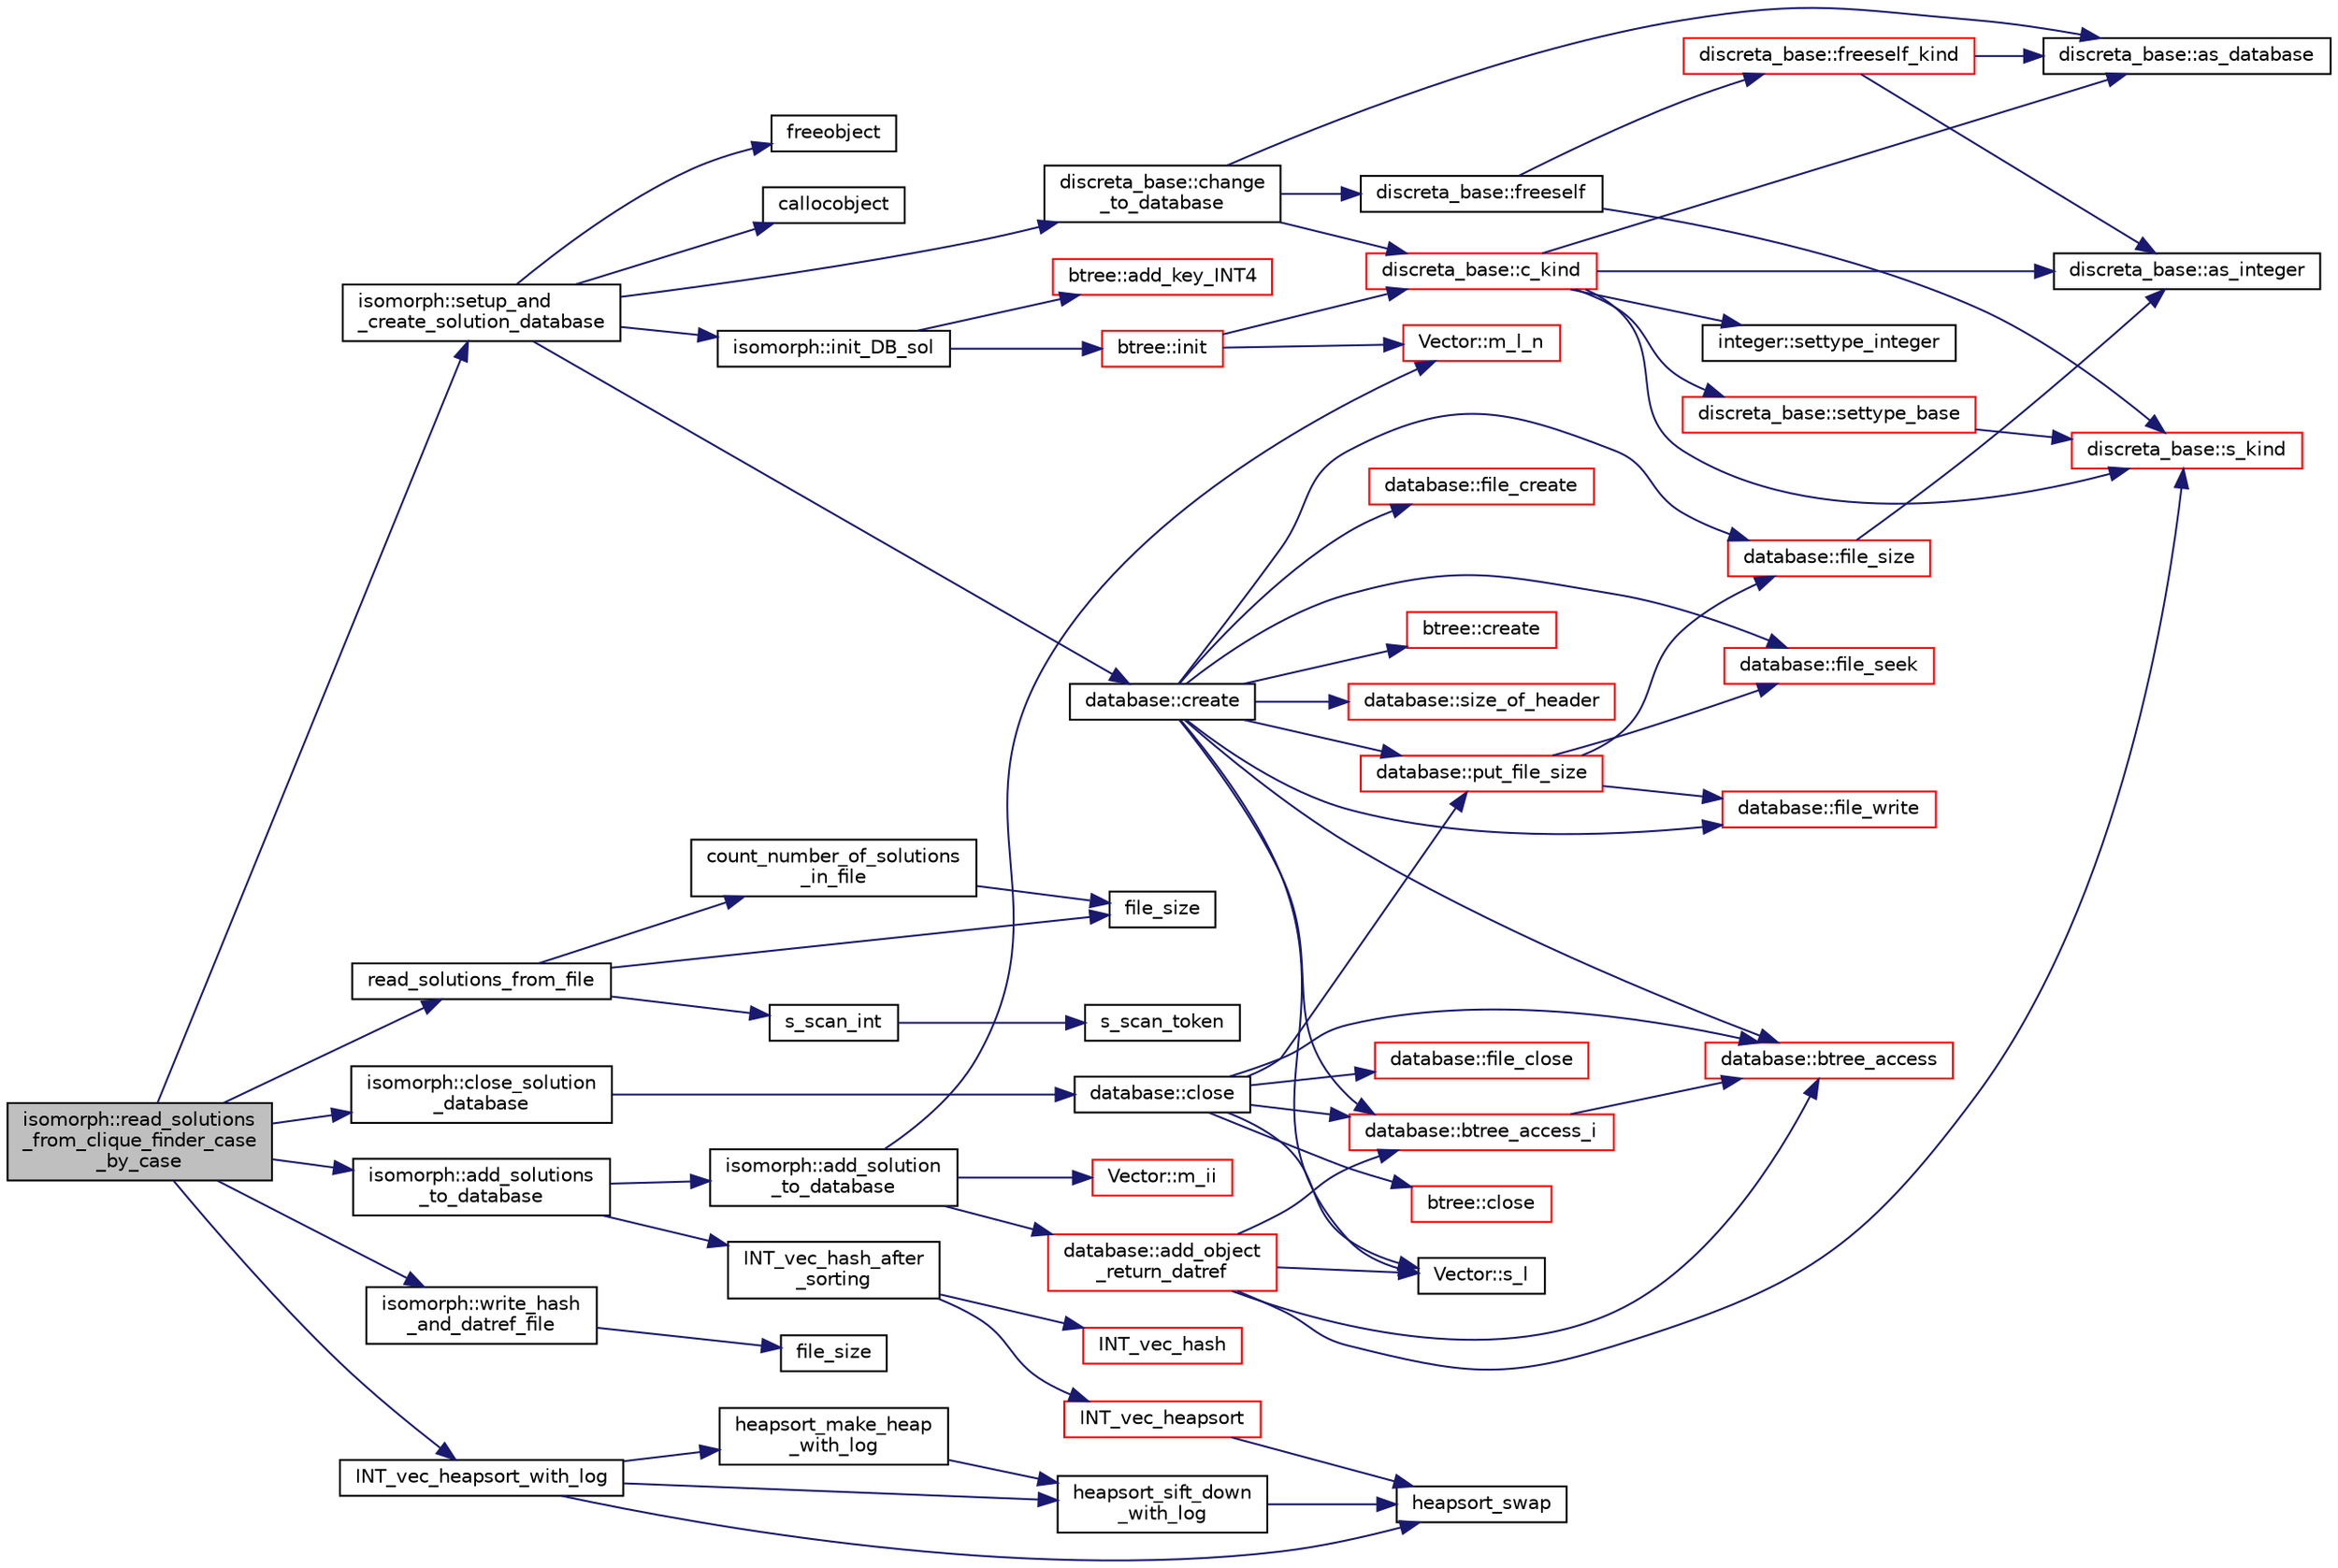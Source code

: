 digraph "isomorph::read_solutions_from_clique_finder_case_by_case"
{
  edge [fontname="Helvetica",fontsize="10",labelfontname="Helvetica",labelfontsize="10"];
  node [fontname="Helvetica",fontsize="10",shape=record];
  rankdir="LR";
  Node12380 [label="isomorph::read_solutions\l_from_clique_finder_case\l_by_case",height=0.2,width=0.4,color="black", fillcolor="grey75", style="filled", fontcolor="black"];
  Node12380 -> Node12381 [color="midnightblue",fontsize="10",style="solid",fontname="Helvetica"];
  Node12381 [label="isomorph::setup_and\l_create_solution_database",height=0.2,width=0.4,color="black", fillcolor="white", style="filled",URL="$d3/d5f/classisomorph.html#a810a22dfde3c43272107c743ec819b0e"];
  Node12381 -> Node12382 [color="midnightblue",fontsize="10",style="solid",fontname="Helvetica"];
  Node12382 [label="freeobject",height=0.2,width=0.4,color="black", fillcolor="white", style="filled",URL="$d9/d60/discreta_8h.html#a3bd8a0c7f8d0451709f6e310536ff2ae"];
  Node12381 -> Node12383 [color="midnightblue",fontsize="10",style="solid",fontname="Helvetica"];
  Node12383 [label="callocobject",height=0.2,width=0.4,color="black", fillcolor="white", style="filled",URL="$d9/d60/discreta_8h.html#a8bbcb8338d159223714097d10e94364d"];
  Node12381 -> Node12384 [color="midnightblue",fontsize="10",style="solid",fontname="Helvetica"];
  Node12384 [label="discreta_base::change\l_to_database",height=0.2,width=0.4,color="black", fillcolor="white", style="filled",URL="$d7/d71/classdiscreta__base.html#a9187fb1e0526e3d327b78bb19475ae40"];
  Node12384 -> Node12385 [color="midnightblue",fontsize="10",style="solid",fontname="Helvetica"];
  Node12385 [label="discreta_base::freeself",height=0.2,width=0.4,color="black", fillcolor="white", style="filled",URL="$d7/d71/classdiscreta__base.html#a9a3c9501a562293b5667c11b9174d6e5"];
  Node12385 -> Node12386 [color="midnightblue",fontsize="10",style="solid",fontname="Helvetica"];
  Node12386 [label="discreta_base::freeself_kind",height=0.2,width=0.4,color="red", fillcolor="white", style="filled",URL="$d7/d71/classdiscreta__base.html#a63a23ada2165b3838fab719ed458cec8"];
  Node12386 -> Node12394 [color="midnightblue",fontsize="10",style="solid",fontname="Helvetica"];
  Node12394 [label="discreta_base::as_integer",height=0.2,width=0.4,color="black", fillcolor="white", style="filled",URL="$d7/d71/classdiscreta__base.html#a00d7691eaf874fd283d942692fe8dd26"];
  Node12386 -> Node12425 [color="midnightblue",fontsize="10",style="solid",fontname="Helvetica"];
  Node12425 [label="discreta_base::as_database",height=0.2,width=0.4,color="black", fillcolor="white", style="filled",URL="$d7/d71/classdiscreta__base.html#ab055d39d58210a2b03ba3d33703b09a9"];
  Node12385 -> Node12388 [color="midnightblue",fontsize="10",style="solid",fontname="Helvetica"];
  Node12388 [label="discreta_base::s_kind",height=0.2,width=0.4,color="red", fillcolor="white", style="filled",URL="$d7/d71/classdiscreta__base.html#a8a830025c74adbbc3362418a7c2ba157"];
  Node12384 -> Node12433 [color="midnightblue",fontsize="10",style="solid",fontname="Helvetica"];
  Node12433 [label="discreta_base::c_kind",height=0.2,width=0.4,color="red", fillcolor="white", style="filled",URL="$d7/d71/classdiscreta__base.html#adc2ff61589c2d083688e7a43f333cb62"];
  Node12433 -> Node12434 [color="midnightblue",fontsize="10",style="solid",fontname="Helvetica"];
  Node12434 [label="discreta_base::settype_base",height=0.2,width=0.4,color="red", fillcolor="white", style="filled",URL="$d7/d71/classdiscreta__base.html#a4f42899a89447d1c3993ea07c38f8ad4"];
  Node12434 -> Node12388 [color="midnightblue",fontsize="10",style="solid",fontname="Helvetica"];
  Node12433 -> Node12394 [color="midnightblue",fontsize="10",style="solid",fontname="Helvetica"];
  Node12433 -> Node12435 [color="midnightblue",fontsize="10",style="solid",fontname="Helvetica"];
  Node12435 [label="integer::settype_integer",height=0.2,width=0.4,color="black", fillcolor="white", style="filled",URL="$d0/de5/classinteger.html#a6265c65ef311229acd513d748faba796"];
  Node12433 -> Node12425 [color="midnightblue",fontsize="10",style="solid",fontname="Helvetica"];
  Node12433 -> Node12388 [color="midnightblue",fontsize="10",style="solid",fontname="Helvetica"];
  Node12384 -> Node12425 [color="midnightblue",fontsize="10",style="solid",fontname="Helvetica"];
  Node12381 -> Node12456 [color="midnightblue",fontsize="10",style="solid",fontname="Helvetica"];
  Node12456 [label="isomorph::init_DB_sol",height=0.2,width=0.4,color="black", fillcolor="white", style="filled",URL="$d3/d5f/classisomorph.html#afd8d8a546fa9a7bc6f211b216e291039"];
  Node12456 -> Node12457 [color="midnightblue",fontsize="10",style="solid",fontname="Helvetica"];
  Node12457 [label="btree::init",height=0.2,width=0.4,color="red", fillcolor="white", style="filled",URL="$dd/db0/classbtree.html#a3c88706e9886f1f9bc142b511aeab642"];
  Node12457 -> Node12458 [color="midnightblue",fontsize="10",style="solid",fontname="Helvetica"];
  Node12458 [label="Vector::m_l_n",height=0.2,width=0.4,color="red", fillcolor="white", style="filled",URL="$d5/db2/class_vector.html#a5c7c126e6266ecdc832c5ce5bc1cca2f"];
  Node12457 -> Node12433 [color="midnightblue",fontsize="10",style="solid",fontname="Helvetica"];
  Node12456 -> Node12479 [color="midnightblue",fontsize="10",style="solid",fontname="Helvetica"];
  Node12479 [label="btree::add_key_INT4",height=0.2,width=0.4,color="red", fillcolor="white", style="filled",URL="$dd/db0/classbtree.html#a4c42710e5f8cb4e3991d591fe2ae6f42"];
  Node12381 -> Node12494 [color="midnightblue",fontsize="10",style="solid",fontname="Helvetica"];
  Node12494 [label="database::create",height=0.2,width=0.4,color="black", fillcolor="white", style="filled",URL="$db/d72/classdatabase.html#a41d486156468426370c803bea3976cf1"];
  Node12494 -> Node12495 [color="midnightblue",fontsize="10",style="solid",fontname="Helvetica"];
  Node12495 [label="database::size_of_header",height=0.2,width=0.4,color="red", fillcolor="white", style="filled",URL="$db/d72/classdatabase.html#a06a4fb255387e8bac32d98d365a90019"];
  Node12494 -> Node12497 [color="midnightblue",fontsize="10",style="solid",fontname="Helvetica"];
  Node12497 [label="database::file_create",height=0.2,width=0.4,color="red", fillcolor="white", style="filled",URL="$db/d72/classdatabase.html#afffc9413d00af2e69d9852773a2eb344"];
  Node12494 -> Node12503 [color="midnightblue",fontsize="10",style="solid",fontname="Helvetica"];
  Node12503 [label="database::file_size",height=0.2,width=0.4,color="red", fillcolor="white", style="filled",URL="$db/d72/classdatabase.html#a8547ac1fa93cdcd8ec464cac1ec24c5d"];
  Node12503 -> Node12394 [color="midnightblue",fontsize="10",style="solid",fontname="Helvetica"];
  Node12494 -> Node12504 [color="midnightblue",fontsize="10",style="solid",fontname="Helvetica"];
  Node12504 [label="database::file_seek",height=0.2,width=0.4,color="red", fillcolor="white", style="filled",URL="$db/d72/classdatabase.html#a67ff377651f4ac089241ebff60e17ed6"];
  Node12494 -> Node12505 [color="midnightblue",fontsize="10",style="solid",fontname="Helvetica"];
  Node12505 [label="database::file_write",height=0.2,width=0.4,color="red", fillcolor="white", style="filled",URL="$db/d72/classdatabase.html#a42d32ba51ad8ccd2a0adfd1a147f6230"];
  Node12494 -> Node12506 [color="midnightblue",fontsize="10",style="solid",fontname="Helvetica"];
  Node12506 [label="database::put_file_size",height=0.2,width=0.4,color="red", fillcolor="white", style="filled",URL="$db/d72/classdatabase.html#a3490df2b9feac3d2cfab8a5d00033ab4"];
  Node12506 -> Node12504 [color="midnightblue",fontsize="10",style="solid",fontname="Helvetica"];
  Node12506 -> Node12503 [color="midnightblue",fontsize="10",style="solid",fontname="Helvetica"];
  Node12506 -> Node12505 [color="midnightblue",fontsize="10",style="solid",fontname="Helvetica"];
  Node12494 -> Node12508 [color="midnightblue",fontsize="10",style="solid",fontname="Helvetica"];
  Node12508 [label="database::btree_access",height=0.2,width=0.4,color="red", fillcolor="white", style="filled",URL="$db/d72/classdatabase.html#a30109ba5488b06111439f887fc1ac499"];
  Node12494 -> Node12490 [color="midnightblue",fontsize="10",style="solid",fontname="Helvetica"];
  Node12490 [label="Vector::s_l",height=0.2,width=0.4,color="black", fillcolor="white", style="filled",URL="$d5/db2/class_vector.html#ad2dc082288f858d22a528832289e0704"];
  Node12494 -> Node12509 [color="midnightblue",fontsize="10",style="solid",fontname="Helvetica"];
  Node12509 [label="database::btree_access_i",height=0.2,width=0.4,color="red", fillcolor="white", style="filled",URL="$db/d72/classdatabase.html#a215047d1b32b8bd54f91a7bdca168eee"];
  Node12509 -> Node12508 [color="midnightblue",fontsize="10",style="solid",fontname="Helvetica"];
  Node12494 -> Node12510 [color="midnightblue",fontsize="10",style="solid",fontname="Helvetica"];
  Node12510 [label="btree::create",height=0.2,width=0.4,color="red", fillcolor="white", style="filled",URL="$dd/db0/classbtree.html#ae46050f7dc1057d21cddcd6b2e3496d9"];
  Node12380 -> Node12518 [color="midnightblue",fontsize="10",style="solid",fontname="Helvetica"];
  Node12518 [label="read_solutions_from_file",height=0.2,width=0.4,color="black", fillcolor="white", style="filled",URL="$d5/db4/io__and__os_8h.html#a726805e3f54c37940c365598b47c26d6"];
  Node12518 -> Node12519 [color="midnightblue",fontsize="10",style="solid",fontname="Helvetica"];
  Node12519 [label="file_size",height=0.2,width=0.4,color="black", fillcolor="white", style="filled",URL="$d4/d74/util_8_c.html#a5c37cf5785204b6e9adf647dc14d0e50"];
  Node12518 -> Node12520 [color="midnightblue",fontsize="10",style="solid",fontname="Helvetica"];
  Node12520 [label="count_number_of_solutions\l_in_file",height=0.2,width=0.4,color="black", fillcolor="white", style="filled",URL="$d4/d74/util_8_c.html#a540ec142294ad413a7dd9bdff8d5ea1a"];
  Node12520 -> Node12519 [color="midnightblue",fontsize="10",style="solid",fontname="Helvetica"];
  Node12518 -> Node12521 [color="midnightblue",fontsize="10",style="solid",fontname="Helvetica"];
  Node12521 [label="s_scan_int",height=0.2,width=0.4,color="black", fillcolor="white", style="filled",URL="$d4/d74/util_8_c.html#ab43cab8ae063700a2fc82113b69eea5f"];
  Node12521 -> Node12522 [color="midnightblue",fontsize="10",style="solid",fontname="Helvetica"];
  Node12522 [label="s_scan_token",height=0.2,width=0.4,color="black", fillcolor="white", style="filled",URL="$d4/d74/util_8_c.html#a8d1a4ad92d09138f7a1a7e389469ed45"];
  Node12380 -> Node12523 [color="midnightblue",fontsize="10",style="solid",fontname="Helvetica"];
  Node12523 [label="isomorph::add_solutions\l_to_database",height=0.2,width=0.4,color="black", fillcolor="white", style="filled",URL="$d3/d5f/classisomorph.html#afe502608a65808a0daf63ac05c860e62"];
  Node12523 -> Node12524 [color="midnightblue",fontsize="10",style="solid",fontname="Helvetica"];
  Node12524 [label="INT_vec_hash_after\l_sorting",height=0.2,width=0.4,color="black", fillcolor="white", style="filled",URL="$d5/db4/io__and__os_8h.html#aeafeac33912863498dad1e3c222d54b7"];
  Node12524 -> Node12525 [color="midnightblue",fontsize="10",style="solid",fontname="Helvetica"];
  Node12525 [label="INT_vec_heapsort",height=0.2,width=0.4,color="red", fillcolor="white", style="filled",URL="$d5/de2/foundations_2data__structures_2data__structures_8h.html#a3590ad9987f801fbfc94634300182f39"];
  Node12525 -> Node12528 [color="midnightblue",fontsize="10",style="solid",fontname="Helvetica"];
  Node12528 [label="heapsort_swap",height=0.2,width=0.4,color="black", fillcolor="white", style="filled",URL="$d4/dd7/sorting_8_c.html#a8f048362e6065297b19b6975bcbbfcc6"];
  Node12524 -> Node12529 [color="midnightblue",fontsize="10",style="solid",fontname="Helvetica"];
  Node12529 [label="INT_vec_hash",height=0.2,width=0.4,color="red", fillcolor="white", style="filled",URL="$d4/d74/util_8_c.html#a2c14b1034b07b03b4df943066edeb99f"];
  Node12523 -> Node12531 [color="midnightblue",fontsize="10",style="solid",fontname="Helvetica"];
  Node12531 [label="isomorph::add_solution\l_to_database",height=0.2,width=0.4,color="black", fillcolor="white", style="filled",URL="$d3/d5f/classisomorph.html#a18fee606dcd59d50cee898770d01dbc8"];
  Node12531 -> Node12458 [color="midnightblue",fontsize="10",style="solid",fontname="Helvetica"];
  Node12531 -> Node12532 [color="midnightblue",fontsize="10",style="solid",fontname="Helvetica"];
  Node12532 [label="Vector::m_ii",height=0.2,width=0.4,color="red", fillcolor="white", style="filled",URL="$d5/db2/class_vector.html#aa6a97eabb43f192a47947f4f6acbb04d"];
  Node12531 -> Node12533 [color="midnightblue",fontsize="10",style="solid",fontname="Helvetica"];
  Node12533 [label="database::add_object\l_return_datref",height=0.2,width=0.4,color="red", fillcolor="white", style="filled",URL="$db/d72/classdatabase.html#a6b0c2e6ebb9938c57ce826647ed1ad40"];
  Node12533 -> Node12388 [color="midnightblue",fontsize="10",style="solid",fontname="Helvetica"];
  Node12533 -> Node12508 [color="midnightblue",fontsize="10",style="solid",fontname="Helvetica"];
  Node12533 -> Node12490 [color="midnightblue",fontsize="10",style="solid",fontname="Helvetica"];
  Node12533 -> Node12509 [color="midnightblue",fontsize="10",style="solid",fontname="Helvetica"];
  Node12380 -> Node12569 [color="midnightblue",fontsize="10",style="solid",fontname="Helvetica"];
  Node12569 [label="isomorph::write_hash\l_and_datref_file",height=0.2,width=0.4,color="black", fillcolor="white", style="filled",URL="$d3/d5f/classisomorph.html#ad4807ab9c5da6368407eb33e1767c6dd"];
  Node12569 -> Node12570 [color="midnightblue",fontsize="10",style="solid",fontname="Helvetica"];
  Node12570 [label="file_size",height=0.2,width=0.4,color="black", fillcolor="white", style="filled",URL="$df/dbf/sajeeb_8_c.html#a5c37cf5785204b6e9adf647dc14d0e50"];
  Node12380 -> Node12571 [color="midnightblue",fontsize="10",style="solid",fontname="Helvetica"];
  Node12571 [label="INT_vec_heapsort_with_log",height=0.2,width=0.4,color="black", fillcolor="white", style="filled",URL="$d5/de2/foundations_2data__structures_2data__structures_8h.html#a9d838c341cd204ed79499960a8ed393d"];
  Node12571 -> Node12572 [color="midnightblue",fontsize="10",style="solid",fontname="Helvetica"];
  Node12572 [label="heapsort_make_heap\l_with_log",height=0.2,width=0.4,color="black", fillcolor="white", style="filled",URL="$d4/dd7/sorting_8_c.html#a100d0747647500480fe5dc76ff98cee5"];
  Node12572 -> Node12573 [color="midnightblue",fontsize="10",style="solid",fontname="Helvetica"];
  Node12573 [label="heapsort_sift_down\l_with_log",height=0.2,width=0.4,color="black", fillcolor="white", style="filled",URL="$d4/dd7/sorting_8_c.html#ac7af225fae479a93d6957f79734ba2a6"];
  Node12573 -> Node12528 [color="midnightblue",fontsize="10",style="solid",fontname="Helvetica"];
  Node12571 -> Node12528 [color="midnightblue",fontsize="10",style="solid",fontname="Helvetica"];
  Node12571 -> Node12573 [color="midnightblue",fontsize="10",style="solid",fontname="Helvetica"];
  Node12380 -> Node12574 [color="midnightblue",fontsize="10",style="solid",fontname="Helvetica"];
  Node12574 [label="isomorph::close_solution\l_database",height=0.2,width=0.4,color="black", fillcolor="white", style="filled",URL="$d3/d5f/classisomorph.html#a4219716e51f60288361e06dd0e91810b"];
  Node12574 -> Node12575 [color="midnightblue",fontsize="10",style="solid",fontname="Helvetica"];
  Node12575 [label="database::close",height=0.2,width=0.4,color="black", fillcolor="white", style="filled",URL="$db/d72/classdatabase.html#acdc74d15f711cab1c165989723d45caf"];
  Node12575 -> Node12506 [color="midnightblue",fontsize="10",style="solid",fontname="Helvetica"];
  Node12575 -> Node12576 [color="midnightblue",fontsize="10",style="solid",fontname="Helvetica"];
  Node12576 [label="database::file_close",height=0.2,width=0.4,color="red", fillcolor="white", style="filled",URL="$db/d72/classdatabase.html#a2c40bcffaf69fb166b6ac1bafee50baf"];
  Node12575 -> Node12508 [color="midnightblue",fontsize="10",style="solid",fontname="Helvetica"];
  Node12575 -> Node12490 [color="midnightblue",fontsize="10",style="solid",fontname="Helvetica"];
  Node12575 -> Node12509 [color="midnightblue",fontsize="10",style="solid",fontname="Helvetica"];
  Node12575 -> Node12577 [color="midnightblue",fontsize="10",style="solid",fontname="Helvetica"];
  Node12577 [label="btree::close",height=0.2,width=0.4,color="red", fillcolor="white", style="filled",URL="$dd/db0/classbtree.html#acdd59b8696e09dc1c76356902fb35cbd"];
}

